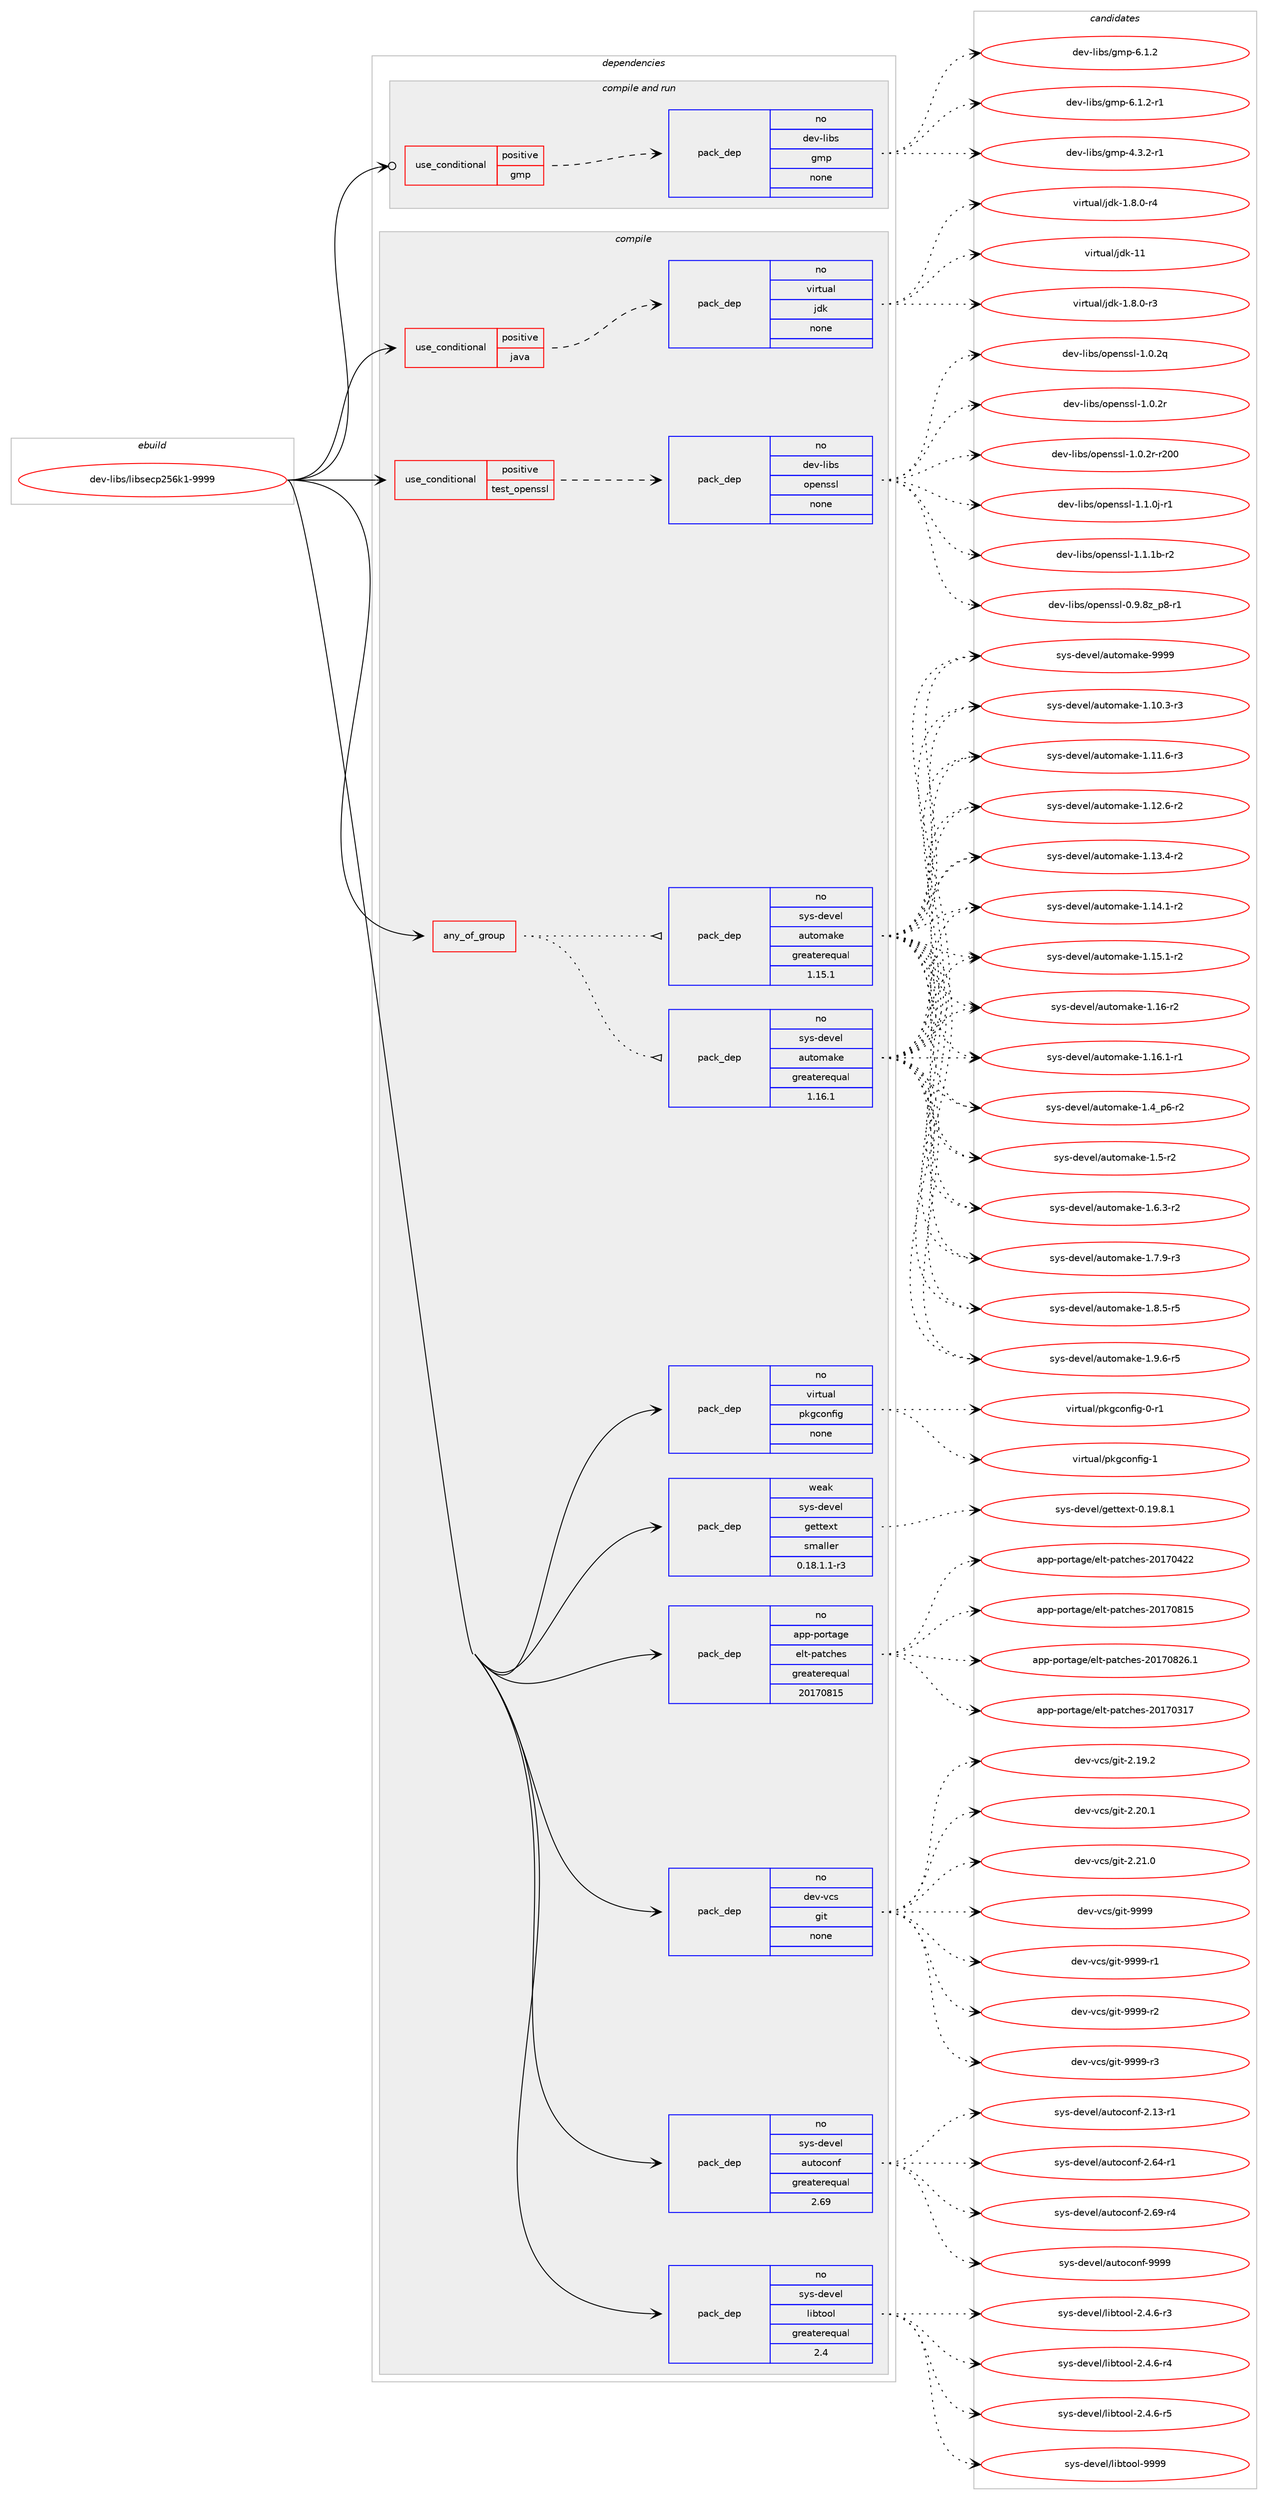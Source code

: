 digraph prolog {

# *************
# Graph options
# *************

newrank=true;
concentrate=true;
compound=true;
graph [rankdir=LR,fontname=Helvetica,fontsize=10,ranksep=1.5];#, ranksep=2.5, nodesep=0.2];
edge  [arrowhead=vee];
node  [fontname=Helvetica,fontsize=10];

# **********
# The ebuild
# **********

subgraph cluster_leftcol {
color=gray;
rank=same;
label=<<i>ebuild</i>>;
id [label="dev-libs/libsecp256k1-9999", color=red, width=4, href="../dev-libs/libsecp256k1-9999.svg"];
}

# ****************
# The dependencies
# ****************

subgraph cluster_midcol {
color=gray;
label=<<i>dependencies</i>>;
subgraph cluster_compile {
fillcolor="#eeeeee";
style=filled;
label=<<i>compile</i>>;
subgraph any22326 {
dependency1369809 [label=<<TABLE BORDER="0" CELLBORDER="1" CELLSPACING="0" CELLPADDING="4"><TR><TD CELLPADDING="10">any_of_group</TD></TR></TABLE>>, shape=none, color=red];subgraph pack980504 {
dependency1369810 [label=<<TABLE BORDER="0" CELLBORDER="1" CELLSPACING="0" CELLPADDING="4" WIDTH="220"><TR><TD ROWSPAN="6" CELLPADDING="30">pack_dep</TD></TR><TR><TD WIDTH="110">no</TD></TR><TR><TD>sys-devel</TD></TR><TR><TD>automake</TD></TR><TR><TD>greaterequal</TD></TR><TR><TD>1.16.1</TD></TR></TABLE>>, shape=none, color=blue];
}
dependency1369809:e -> dependency1369810:w [weight=20,style="dotted",arrowhead="oinv"];
subgraph pack980505 {
dependency1369811 [label=<<TABLE BORDER="0" CELLBORDER="1" CELLSPACING="0" CELLPADDING="4" WIDTH="220"><TR><TD ROWSPAN="6" CELLPADDING="30">pack_dep</TD></TR><TR><TD WIDTH="110">no</TD></TR><TR><TD>sys-devel</TD></TR><TR><TD>automake</TD></TR><TR><TD>greaterequal</TD></TR><TR><TD>1.15.1</TD></TR></TABLE>>, shape=none, color=blue];
}
dependency1369809:e -> dependency1369811:w [weight=20,style="dotted",arrowhead="oinv"];
}
id:e -> dependency1369809:w [weight=20,style="solid",arrowhead="vee"];
subgraph cond366417 {
dependency1369812 [label=<<TABLE BORDER="0" CELLBORDER="1" CELLSPACING="0" CELLPADDING="4"><TR><TD ROWSPAN="3" CELLPADDING="10">use_conditional</TD></TR><TR><TD>positive</TD></TR><TR><TD>java</TD></TR></TABLE>>, shape=none, color=red];
subgraph pack980506 {
dependency1369813 [label=<<TABLE BORDER="0" CELLBORDER="1" CELLSPACING="0" CELLPADDING="4" WIDTH="220"><TR><TD ROWSPAN="6" CELLPADDING="30">pack_dep</TD></TR><TR><TD WIDTH="110">no</TD></TR><TR><TD>virtual</TD></TR><TR><TD>jdk</TD></TR><TR><TD>none</TD></TR><TR><TD></TD></TR></TABLE>>, shape=none, color=blue];
}
dependency1369812:e -> dependency1369813:w [weight=20,style="dashed",arrowhead="vee"];
}
id:e -> dependency1369812:w [weight=20,style="solid",arrowhead="vee"];
subgraph cond366418 {
dependency1369814 [label=<<TABLE BORDER="0" CELLBORDER="1" CELLSPACING="0" CELLPADDING="4"><TR><TD ROWSPAN="3" CELLPADDING="10">use_conditional</TD></TR><TR><TD>positive</TD></TR><TR><TD>test_openssl</TD></TR></TABLE>>, shape=none, color=red];
subgraph pack980507 {
dependency1369815 [label=<<TABLE BORDER="0" CELLBORDER="1" CELLSPACING="0" CELLPADDING="4" WIDTH="220"><TR><TD ROWSPAN="6" CELLPADDING="30">pack_dep</TD></TR><TR><TD WIDTH="110">no</TD></TR><TR><TD>dev-libs</TD></TR><TR><TD>openssl</TD></TR><TR><TD>none</TD></TR><TR><TD></TD></TR></TABLE>>, shape=none, color=blue];
}
dependency1369814:e -> dependency1369815:w [weight=20,style="dashed",arrowhead="vee"];
}
id:e -> dependency1369814:w [weight=20,style="solid",arrowhead="vee"];
subgraph pack980508 {
dependency1369816 [label=<<TABLE BORDER="0" CELLBORDER="1" CELLSPACING="0" CELLPADDING="4" WIDTH="220"><TR><TD ROWSPAN="6" CELLPADDING="30">pack_dep</TD></TR><TR><TD WIDTH="110">no</TD></TR><TR><TD>app-portage</TD></TR><TR><TD>elt-patches</TD></TR><TR><TD>greaterequal</TD></TR><TR><TD>20170815</TD></TR></TABLE>>, shape=none, color=blue];
}
id:e -> dependency1369816:w [weight=20,style="solid",arrowhead="vee"];
subgraph pack980509 {
dependency1369817 [label=<<TABLE BORDER="0" CELLBORDER="1" CELLSPACING="0" CELLPADDING="4" WIDTH="220"><TR><TD ROWSPAN="6" CELLPADDING="30">pack_dep</TD></TR><TR><TD WIDTH="110">no</TD></TR><TR><TD>dev-vcs</TD></TR><TR><TD>git</TD></TR><TR><TD>none</TD></TR><TR><TD></TD></TR></TABLE>>, shape=none, color=blue];
}
id:e -> dependency1369817:w [weight=20,style="solid",arrowhead="vee"];
subgraph pack980510 {
dependency1369818 [label=<<TABLE BORDER="0" CELLBORDER="1" CELLSPACING="0" CELLPADDING="4" WIDTH="220"><TR><TD ROWSPAN="6" CELLPADDING="30">pack_dep</TD></TR><TR><TD WIDTH="110">no</TD></TR><TR><TD>sys-devel</TD></TR><TR><TD>autoconf</TD></TR><TR><TD>greaterequal</TD></TR><TR><TD>2.69</TD></TR></TABLE>>, shape=none, color=blue];
}
id:e -> dependency1369818:w [weight=20,style="solid",arrowhead="vee"];
subgraph pack980511 {
dependency1369819 [label=<<TABLE BORDER="0" CELLBORDER="1" CELLSPACING="0" CELLPADDING="4" WIDTH="220"><TR><TD ROWSPAN="6" CELLPADDING="30">pack_dep</TD></TR><TR><TD WIDTH="110">no</TD></TR><TR><TD>sys-devel</TD></TR><TR><TD>libtool</TD></TR><TR><TD>greaterequal</TD></TR><TR><TD>2.4</TD></TR></TABLE>>, shape=none, color=blue];
}
id:e -> dependency1369819:w [weight=20,style="solid",arrowhead="vee"];
subgraph pack980512 {
dependency1369820 [label=<<TABLE BORDER="0" CELLBORDER="1" CELLSPACING="0" CELLPADDING="4" WIDTH="220"><TR><TD ROWSPAN="6" CELLPADDING="30">pack_dep</TD></TR><TR><TD WIDTH="110">no</TD></TR><TR><TD>virtual</TD></TR><TR><TD>pkgconfig</TD></TR><TR><TD>none</TD></TR><TR><TD></TD></TR></TABLE>>, shape=none, color=blue];
}
id:e -> dependency1369820:w [weight=20,style="solid",arrowhead="vee"];
subgraph pack980513 {
dependency1369821 [label=<<TABLE BORDER="0" CELLBORDER="1" CELLSPACING="0" CELLPADDING="4" WIDTH="220"><TR><TD ROWSPAN="6" CELLPADDING="30">pack_dep</TD></TR><TR><TD WIDTH="110">weak</TD></TR><TR><TD>sys-devel</TD></TR><TR><TD>gettext</TD></TR><TR><TD>smaller</TD></TR><TR><TD>0.18.1.1-r3</TD></TR></TABLE>>, shape=none, color=blue];
}
id:e -> dependency1369821:w [weight=20,style="solid",arrowhead="vee"];
}
subgraph cluster_compileandrun {
fillcolor="#eeeeee";
style=filled;
label=<<i>compile and run</i>>;
subgraph cond366419 {
dependency1369822 [label=<<TABLE BORDER="0" CELLBORDER="1" CELLSPACING="0" CELLPADDING="4"><TR><TD ROWSPAN="3" CELLPADDING="10">use_conditional</TD></TR><TR><TD>positive</TD></TR><TR><TD>gmp</TD></TR></TABLE>>, shape=none, color=red];
subgraph pack980514 {
dependency1369823 [label=<<TABLE BORDER="0" CELLBORDER="1" CELLSPACING="0" CELLPADDING="4" WIDTH="220"><TR><TD ROWSPAN="6" CELLPADDING="30">pack_dep</TD></TR><TR><TD WIDTH="110">no</TD></TR><TR><TD>dev-libs</TD></TR><TR><TD>gmp</TD></TR><TR><TD>none</TD></TR><TR><TD></TD></TR></TABLE>>, shape=none, color=blue];
}
dependency1369822:e -> dependency1369823:w [weight=20,style="dashed",arrowhead="vee"];
}
id:e -> dependency1369822:w [weight=20,style="solid",arrowhead="odotvee"];
}
subgraph cluster_run {
fillcolor="#eeeeee";
style=filled;
label=<<i>run</i>>;
}
}

# **************
# The candidates
# **************

subgraph cluster_choices {
rank=same;
color=gray;
label=<<i>candidates</i>>;

subgraph choice980504 {
color=black;
nodesep=1;
choice11512111545100101118101108479711711611110997107101454946494846514511451 [label="sys-devel/automake-1.10.3-r3", color=red, width=4,href="../sys-devel/automake-1.10.3-r3.svg"];
choice11512111545100101118101108479711711611110997107101454946494946544511451 [label="sys-devel/automake-1.11.6-r3", color=red, width=4,href="../sys-devel/automake-1.11.6-r3.svg"];
choice11512111545100101118101108479711711611110997107101454946495046544511450 [label="sys-devel/automake-1.12.6-r2", color=red, width=4,href="../sys-devel/automake-1.12.6-r2.svg"];
choice11512111545100101118101108479711711611110997107101454946495146524511450 [label="sys-devel/automake-1.13.4-r2", color=red, width=4,href="../sys-devel/automake-1.13.4-r2.svg"];
choice11512111545100101118101108479711711611110997107101454946495246494511450 [label="sys-devel/automake-1.14.1-r2", color=red, width=4,href="../sys-devel/automake-1.14.1-r2.svg"];
choice11512111545100101118101108479711711611110997107101454946495346494511450 [label="sys-devel/automake-1.15.1-r2", color=red, width=4,href="../sys-devel/automake-1.15.1-r2.svg"];
choice1151211154510010111810110847971171161111099710710145494649544511450 [label="sys-devel/automake-1.16-r2", color=red, width=4,href="../sys-devel/automake-1.16-r2.svg"];
choice11512111545100101118101108479711711611110997107101454946495446494511449 [label="sys-devel/automake-1.16.1-r1", color=red, width=4,href="../sys-devel/automake-1.16.1-r1.svg"];
choice115121115451001011181011084797117116111109971071014549465295112544511450 [label="sys-devel/automake-1.4_p6-r2", color=red, width=4,href="../sys-devel/automake-1.4_p6-r2.svg"];
choice11512111545100101118101108479711711611110997107101454946534511450 [label="sys-devel/automake-1.5-r2", color=red, width=4,href="../sys-devel/automake-1.5-r2.svg"];
choice115121115451001011181011084797117116111109971071014549465446514511450 [label="sys-devel/automake-1.6.3-r2", color=red, width=4,href="../sys-devel/automake-1.6.3-r2.svg"];
choice115121115451001011181011084797117116111109971071014549465546574511451 [label="sys-devel/automake-1.7.9-r3", color=red, width=4,href="../sys-devel/automake-1.7.9-r3.svg"];
choice115121115451001011181011084797117116111109971071014549465646534511453 [label="sys-devel/automake-1.8.5-r5", color=red, width=4,href="../sys-devel/automake-1.8.5-r5.svg"];
choice115121115451001011181011084797117116111109971071014549465746544511453 [label="sys-devel/automake-1.9.6-r5", color=red, width=4,href="../sys-devel/automake-1.9.6-r5.svg"];
choice115121115451001011181011084797117116111109971071014557575757 [label="sys-devel/automake-9999", color=red, width=4,href="../sys-devel/automake-9999.svg"];
dependency1369810:e -> choice11512111545100101118101108479711711611110997107101454946494846514511451:w [style=dotted,weight="100"];
dependency1369810:e -> choice11512111545100101118101108479711711611110997107101454946494946544511451:w [style=dotted,weight="100"];
dependency1369810:e -> choice11512111545100101118101108479711711611110997107101454946495046544511450:w [style=dotted,weight="100"];
dependency1369810:e -> choice11512111545100101118101108479711711611110997107101454946495146524511450:w [style=dotted,weight="100"];
dependency1369810:e -> choice11512111545100101118101108479711711611110997107101454946495246494511450:w [style=dotted,weight="100"];
dependency1369810:e -> choice11512111545100101118101108479711711611110997107101454946495346494511450:w [style=dotted,weight="100"];
dependency1369810:e -> choice1151211154510010111810110847971171161111099710710145494649544511450:w [style=dotted,weight="100"];
dependency1369810:e -> choice11512111545100101118101108479711711611110997107101454946495446494511449:w [style=dotted,weight="100"];
dependency1369810:e -> choice115121115451001011181011084797117116111109971071014549465295112544511450:w [style=dotted,weight="100"];
dependency1369810:e -> choice11512111545100101118101108479711711611110997107101454946534511450:w [style=dotted,weight="100"];
dependency1369810:e -> choice115121115451001011181011084797117116111109971071014549465446514511450:w [style=dotted,weight="100"];
dependency1369810:e -> choice115121115451001011181011084797117116111109971071014549465546574511451:w [style=dotted,weight="100"];
dependency1369810:e -> choice115121115451001011181011084797117116111109971071014549465646534511453:w [style=dotted,weight="100"];
dependency1369810:e -> choice115121115451001011181011084797117116111109971071014549465746544511453:w [style=dotted,weight="100"];
dependency1369810:e -> choice115121115451001011181011084797117116111109971071014557575757:w [style=dotted,weight="100"];
}
subgraph choice980505 {
color=black;
nodesep=1;
choice11512111545100101118101108479711711611110997107101454946494846514511451 [label="sys-devel/automake-1.10.3-r3", color=red, width=4,href="../sys-devel/automake-1.10.3-r3.svg"];
choice11512111545100101118101108479711711611110997107101454946494946544511451 [label="sys-devel/automake-1.11.6-r3", color=red, width=4,href="../sys-devel/automake-1.11.6-r3.svg"];
choice11512111545100101118101108479711711611110997107101454946495046544511450 [label="sys-devel/automake-1.12.6-r2", color=red, width=4,href="../sys-devel/automake-1.12.6-r2.svg"];
choice11512111545100101118101108479711711611110997107101454946495146524511450 [label="sys-devel/automake-1.13.4-r2", color=red, width=4,href="../sys-devel/automake-1.13.4-r2.svg"];
choice11512111545100101118101108479711711611110997107101454946495246494511450 [label="sys-devel/automake-1.14.1-r2", color=red, width=4,href="../sys-devel/automake-1.14.1-r2.svg"];
choice11512111545100101118101108479711711611110997107101454946495346494511450 [label="sys-devel/automake-1.15.1-r2", color=red, width=4,href="../sys-devel/automake-1.15.1-r2.svg"];
choice1151211154510010111810110847971171161111099710710145494649544511450 [label="sys-devel/automake-1.16-r2", color=red, width=4,href="../sys-devel/automake-1.16-r2.svg"];
choice11512111545100101118101108479711711611110997107101454946495446494511449 [label="sys-devel/automake-1.16.1-r1", color=red, width=4,href="../sys-devel/automake-1.16.1-r1.svg"];
choice115121115451001011181011084797117116111109971071014549465295112544511450 [label="sys-devel/automake-1.4_p6-r2", color=red, width=4,href="../sys-devel/automake-1.4_p6-r2.svg"];
choice11512111545100101118101108479711711611110997107101454946534511450 [label="sys-devel/automake-1.5-r2", color=red, width=4,href="../sys-devel/automake-1.5-r2.svg"];
choice115121115451001011181011084797117116111109971071014549465446514511450 [label="sys-devel/automake-1.6.3-r2", color=red, width=4,href="../sys-devel/automake-1.6.3-r2.svg"];
choice115121115451001011181011084797117116111109971071014549465546574511451 [label="sys-devel/automake-1.7.9-r3", color=red, width=4,href="../sys-devel/automake-1.7.9-r3.svg"];
choice115121115451001011181011084797117116111109971071014549465646534511453 [label="sys-devel/automake-1.8.5-r5", color=red, width=4,href="../sys-devel/automake-1.8.5-r5.svg"];
choice115121115451001011181011084797117116111109971071014549465746544511453 [label="sys-devel/automake-1.9.6-r5", color=red, width=4,href="../sys-devel/automake-1.9.6-r5.svg"];
choice115121115451001011181011084797117116111109971071014557575757 [label="sys-devel/automake-9999", color=red, width=4,href="../sys-devel/automake-9999.svg"];
dependency1369811:e -> choice11512111545100101118101108479711711611110997107101454946494846514511451:w [style=dotted,weight="100"];
dependency1369811:e -> choice11512111545100101118101108479711711611110997107101454946494946544511451:w [style=dotted,weight="100"];
dependency1369811:e -> choice11512111545100101118101108479711711611110997107101454946495046544511450:w [style=dotted,weight="100"];
dependency1369811:e -> choice11512111545100101118101108479711711611110997107101454946495146524511450:w [style=dotted,weight="100"];
dependency1369811:e -> choice11512111545100101118101108479711711611110997107101454946495246494511450:w [style=dotted,weight="100"];
dependency1369811:e -> choice11512111545100101118101108479711711611110997107101454946495346494511450:w [style=dotted,weight="100"];
dependency1369811:e -> choice1151211154510010111810110847971171161111099710710145494649544511450:w [style=dotted,weight="100"];
dependency1369811:e -> choice11512111545100101118101108479711711611110997107101454946495446494511449:w [style=dotted,weight="100"];
dependency1369811:e -> choice115121115451001011181011084797117116111109971071014549465295112544511450:w [style=dotted,weight="100"];
dependency1369811:e -> choice11512111545100101118101108479711711611110997107101454946534511450:w [style=dotted,weight="100"];
dependency1369811:e -> choice115121115451001011181011084797117116111109971071014549465446514511450:w [style=dotted,weight="100"];
dependency1369811:e -> choice115121115451001011181011084797117116111109971071014549465546574511451:w [style=dotted,weight="100"];
dependency1369811:e -> choice115121115451001011181011084797117116111109971071014549465646534511453:w [style=dotted,weight="100"];
dependency1369811:e -> choice115121115451001011181011084797117116111109971071014549465746544511453:w [style=dotted,weight="100"];
dependency1369811:e -> choice115121115451001011181011084797117116111109971071014557575757:w [style=dotted,weight="100"];
}
subgraph choice980506 {
color=black;
nodesep=1;
choice11810511411611797108471061001074549465646484511451 [label="virtual/jdk-1.8.0-r3", color=red, width=4,href="../virtual/jdk-1.8.0-r3.svg"];
choice11810511411611797108471061001074549465646484511452 [label="virtual/jdk-1.8.0-r4", color=red, width=4,href="../virtual/jdk-1.8.0-r4.svg"];
choice1181051141161179710847106100107454949 [label="virtual/jdk-11", color=red, width=4,href="../virtual/jdk-11.svg"];
dependency1369813:e -> choice11810511411611797108471061001074549465646484511451:w [style=dotted,weight="100"];
dependency1369813:e -> choice11810511411611797108471061001074549465646484511452:w [style=dotted,weight="100"];
dependency1369813:e -> choice1181051141161179710847106100107454949:w [style=dotted,weight="100"];
}
subgraph choice980507 {
color=black;
nodesep=1;
choice10010111845108105981154711111210111011511510845484657465612295112564511449 [label="dev-libs/openssl-0.9.8z_p8-r1", color=red, width=4,href="../dev-libs/openssl-0.9.8z_p8-r1.svg"];
choice100101118451081059811547111112101110115115108454946484650113 [label="dev-libs/openssl-1.0.2q", color=red, width=4,href="../dev-libs/openssl-1.0.2q.svg"];
choice100101118451081059811547111112101110115115108454946484650114 [label="dev-libs/openssl-1.0.2r", color=red, width=4,href="../dev-libs/openssl-1.0.2r.svg"];
choice10010111845108105981154711111210111011511510845494648465011445114504848 [label="dev-libs/openssl-1.0.2r-r200", color=red, width=4,href="../dev-libs/openssl-1.0.2r-r200.svg"];
choice1001011184510810598115471111121011101151151084549464946481064511449 [label="dev-libs/openssl-1.1.0j-r1", color=red, width=4,href="../dev-libs/openssl-1.1.0j-r1.svg"];
choice100101118451081059811547111112101110115115108454946494649984511450 [label="dev-libs/openssl-1.1.1b-r2", color=red, width=4,href="../dev-libs/openssl-1.1.1b-r2.svg"];
dependency1369815:e -> choice10010111845108105981154711111210111011511510845484657465612295112564511449:w [style=dotted,weight="100"];
dependency1369815:e -> choice100101118451081059811547111112101110115115108454946484650113:w [style=dotted,weight="100"];
dependency1369815:e -> choice100101118451081059811547111112101110115115108454946484650114:w [style=dotted,weight="100"];
dependency1369815:e -> choice10010111845108105981154711111210111011511510845494648465011445114504848:w [style=dotted,weight="100"];
dependency1369815:e -> choice1001011184510810598115471111121011101151151084549464946481064511449:w [style=dotted,weight="100"];
dependency1369815:e -> choice100101118451081059811547111112101110115115108454946494649984511450:w [style=dotted,weight="100"];
}
subgraph choice980508 {
color=black;
nodesep=1;
choice97112112451121111141169710310147101108116451129711699104101115455048495548514955 [label="app-portage/elt-patches-20170317", color=red, width=4,href="../app-portage/elt-patches-20170317.svg"];
choice97112112451121111141169710310147101108116451129711699104101115455048495548525050 [label="app-portage/elt-patches-20170422", color=red, width=4,href="../app-portage/elt-patches-20170422.svg"];
choice97112112451121111141169710310147101108116451129711699104101115455048495548564953 [label="app-portage/elt-patches-20170815", color=red, width=4,href="../app-portage/elt-patches-20170815.svg"];
choice971121124511211111411697103101471011081164511297116991041011154550484955485650544649 [label="app-portage/elt-patches-20170826.1", color=red, width=4,href="../app-portage/elt-patches-20170826.1.svg"];
dependency1369816:e -> choice97112112451121111141169710310147101108116451129711699104101115455048495548514955:w [style=dotted,weight="100"];
dependency1369816:e -> choice97112112451121111141169710310147101108116451129711699104101115455048495548525050:w [style=dotted,weight="100"];
dependency1369816:e -> choice97112112451121111141169710310147101108116451129711699104101115455048495548564953:w [style=dotted,weight="100"];
dependency1369816:e -> choice971121124511211111411697103101471011081164511297116991041011154550484955485650544649:w [style=dotted,weight="100"];
}
subgraph choice980509 {
color=black;
nodesep=1;
choice10010111845118991154710310511645504649574650 [label="dev-vcs/git-2.19.2", color=red, width=4,href="../dev-vcs/git-2.19.2.svg"];
choice10010111845118991154710310511645504650484649 [label="dev-vcs/git-2.20.1", color=red, width=4,href="../dev-vcs/git-2.20.1.svg"];
choice10010111845118991154710310511645504650494648 [label="dev-vcs/git-2.21.0", color=red, width=4,href="../dev-vcs/git-2.21.0.svg"];
choice1001011184511899115471031051164557575757 [label="dev-vcs/git-9999", color=red, width=4,href="../dev-vcs/git-9999.svg"];
choice10010111845118991154710310511645575757574511449 [label="dev-vcs/git-9999-r1", color=red, width=4,href="../dev-vcs/git-9999-r1.svg"];
choice10010111845118991154710310511645575757574511450 [label="dev-vcs/git-9999-r2", color=red, width=4,href="../dev-vcs/git-9999-r2.svg"];
choice10010111845118991154710310511645575757574511451 [label="dev-vcs/git-9999-r3", color=red, width=4,href="../dev-vcs/git-9999-r3.svg"];
dependency1369817:e -> choice10010111845118991154710310511645504649574650:w [style=dotted,weight="100"];
dependency1369817:e -> choice10010111845118991154710310511645504650484649:w [style=dotted,weight="100"];
dependency1369817:e -> choice10010111845118991154710310511645504650494648:w [style=dotted,weight="100"];
dependency1369817:e -> choice1001011184511899115471031051164557575757:w [style=dotted,weight="100"];
dependency1369817:e -> choice10010111845118991154710310511645575757574511449:w [style=dotted,weight="100"];
dependency1369817:e -> choice10010111845118991154710310511645575757574511450:w [style=dotted,weight="100"];
dependency1369817:e -> choice10010111845118991154710310511645575757574511451:w [style=dotted,weight="100"];
}
subgraph choice980510 {
color=black;
nodesep=1;
choice1151211154510010111810110847971171161119911111010245504649514511449 [label="sys-devel/autoconf-2.13-r1", color=red, width=4,href="../sys-devel/autoconf-2.13-r1.svg"];
choice1151211154510010111810110847971171161119911111010245504654524511449 [label="sys-devel/autoconf-2.64-r1", color=red, width=4,href="../sys-devel/autoconf-2.64-r1.svg"];
choice1151211154510010111810110847971171161119911111010245504654574511452 [label="sys-devel/autoconf-2.69-r4", color=red, width=4,href="../sys-devel/autoconf-2.69-r4.svg"];
choice115121115451001011181011084797117116111991111101024557575757 [label="sys-devel/autoconf-9999", color=red, width=4,href="../sys-devel/autoconf-9999.svg"];
dependency1369818:e -> choice1151211154510010111810110847971171161119911111010245504649514511449:w [style=dotted,weight="100"];
dependency1369818:e -> choice1151211154510010111810110847971171161119911111010245504654524511449:w [style=dotted,weight="100"];
dependency1369818:e -> choice1151211154510010111810110847971171161119911111010245504654574511452:w [style=dotted,weight="100"];
dependency1369818:e -> choice115121115451001011181011084797117116111991111101024557575757:w [style=dotted,weight="100"];
}
subgraph choice980511 {
color=black;
nodesep=1;
choice1151211154510010111810110847108105981161111111084550465246544511451 [label="sys-devel/libtool-2.4.6-r3", color=red, width=4,href="../sys-devel/libtool-2.4.6-r3.svg"];
choice1151211154510010111810110847108105981161111111084550465246544511452 [label="sys-devel/libtool-2.4.6-r4", color=red, width=4,href="../sys-devel/libtool-2.4.6-r4.svg"];
choice1151211154510010111810110847108105981161111111084550465246544511453 [label="sys-devel/libtool-2.4.6-r5", color=red, width=4,href="../sys-devel/libtool-2.4.6-r5.svg"];
choice1151211154510010111810110847108105981161111111084557575757 [label="sys-devel/libtool-9999", color=red, width=4,href="../sys-devel/libtool-9999.svg"];
dependency1369819:e -> choice1151211154510010111810110847108105981161111111084550465246544511451:w [style=dotted,weight="100"];
dependency1369819:e -> choice1151211154510010111810110847108105981161111111084550465246544511452:w [style=dotted,weight="100"];
dependency1369819:e -> choice1151211154510010111810110847108105981161111111084550465246544511453:w [style=dotted,weight="100"];
dependency1369819:e -> choice1151211154510010111810110847108105981161111111084557575757:w [style=dotted,weight="100"];
}
subgraph choice980512 {
color=black;
nodesep=1;
choice11810511411611797108471121071039911111010210510345484511449 [label="virtual/pkgconfig-0-r1", color=red, width=4,href="../virtual/pkgconfig-0-r1.svg"];
choice1181051141161179710847112107103991111101021051034549 [label="virtual/pkgconfig-1", color=red, width=4,href="../virtual/pkgconfig-1.svg"];
dependency1369820:e -> choice11810511411611797108471121071039911111010210510345484511449:w [style=dotted,weight="100"];
dependency1369820:e -> choice1181051141161179710847112107103991111101021051034549:w [style=dotted,weight="100"];
}
subgraph choice980513 {
color=black;
nodesep=1;
choice1151211154510010111810110847103101116116101120116454846495746564649 [label="sys-devel/gettext-0.19.8.1", color=red, width=4,href="../sys-devel/gettext-0.19.8.1.svg"];
dependency1369821:e -> choice1151211154510010111810110847103101116116101120116454846495746564649:w [style=dotted,weight="100"];
}
subgraph choice980514 {
color=black;
nodesep=1;
choice1001011184510810598115471031091124552465146504511449 [label="dev-libs/gmp-4.3.2-r1", color=red, width=4,href="../dev-libs/gmp-4.3.2-r1.svg"];
choice100101118451081059811547103109112455446494650 [label="dev-libs/gmp-6.1.2", color=red, width=4,href="../dev-libs/gmp-6.1.2.svg"];
choice1001011184510810598115471031091124554464946504511449 [label="dev-libs/gmp-6.1.2-r1", color=red, width=4,href="../dev-libs/gmp-6.1.2-r1.svg"];
dependency1369823:e -> choice1001011184510810598115471031091124552465146504511449:w [style=dotted,weight="100"];
dependency1369823:e -> choice100101118451081059811547103109112455446494650:w [style=dotted,weight="100"];
dependency1369823:e -> choice1001011184510810598115471031091124554464946504511449:w [style=dotted,weight="100"];
}
}

}

